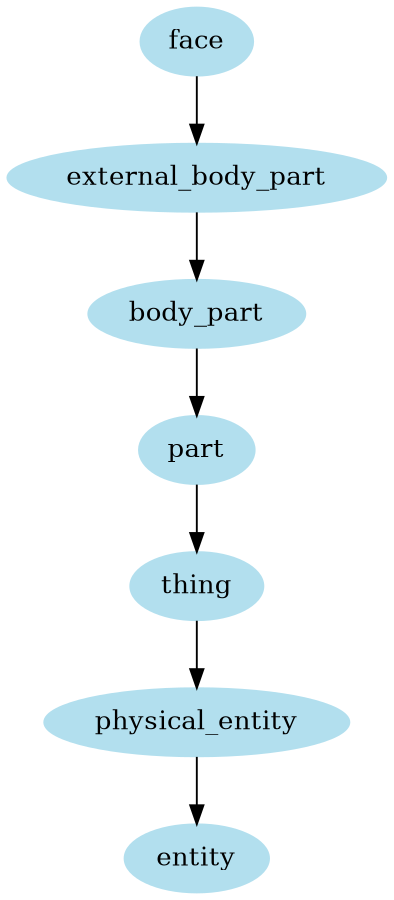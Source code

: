 digraph unix {
	node [color=lightblue2 style=filled]
	size="6,6"
	face -> external_body_part
	external_body_part -> body_part
	body_part -> part
	part -> thing
	thing -> physical_entity
	physical_entity -> entity
}
